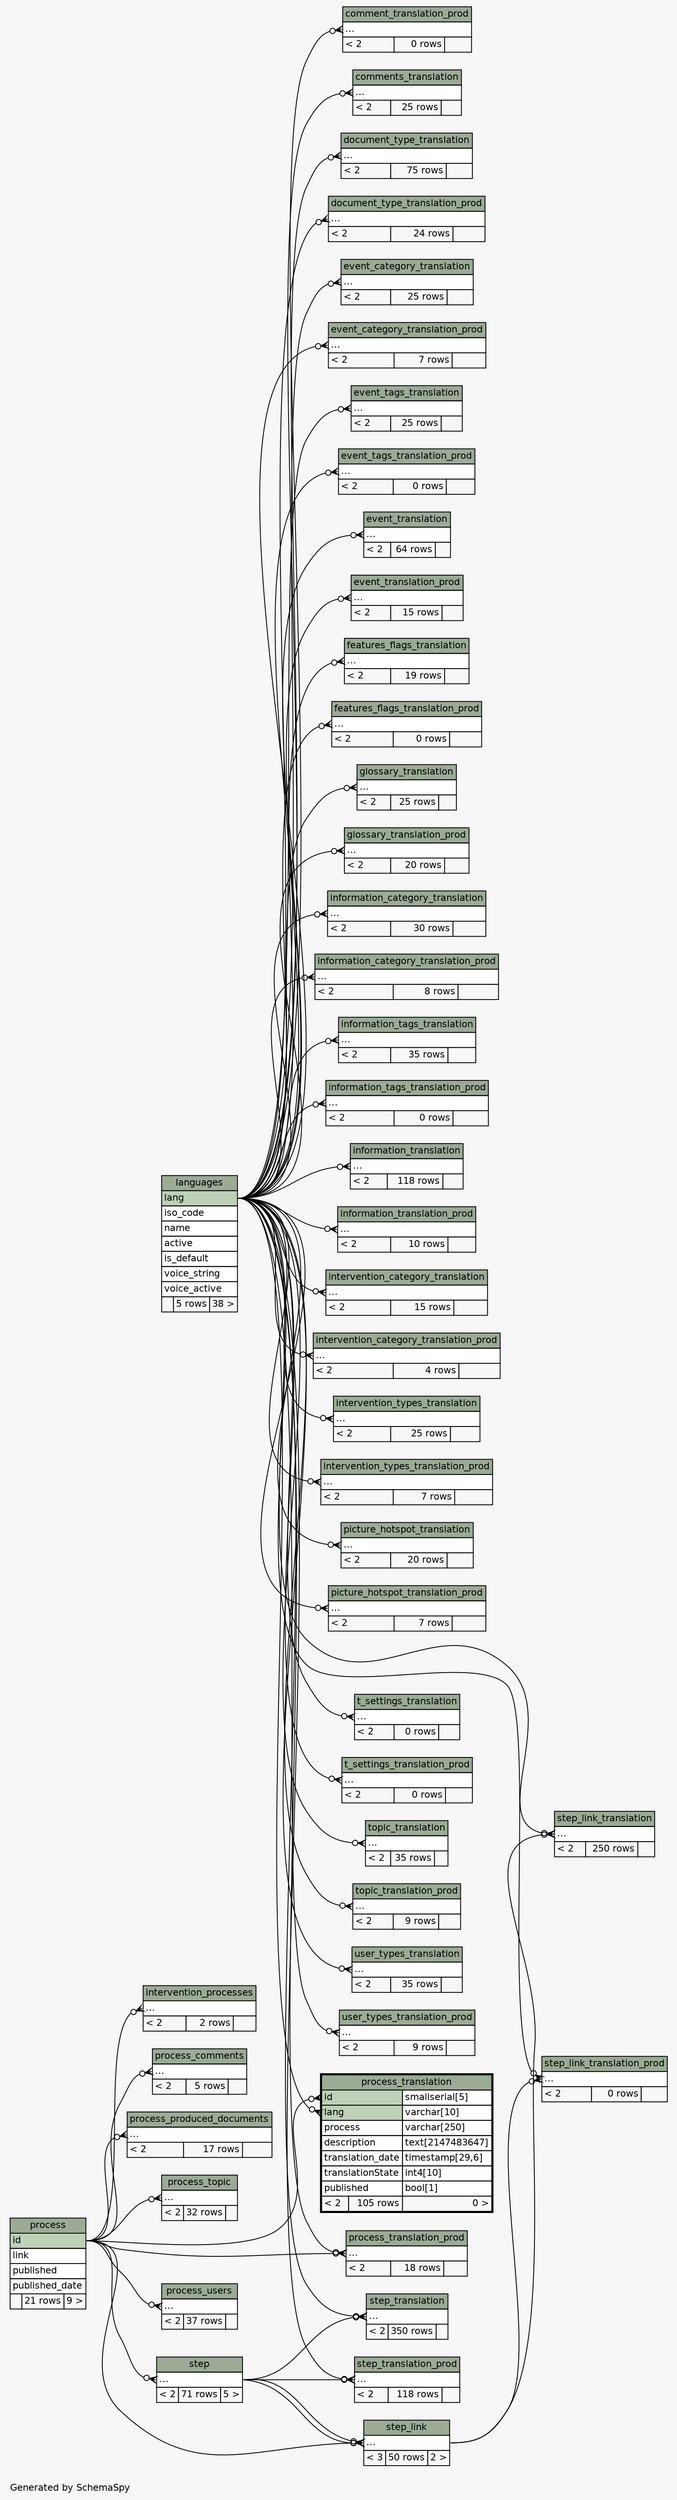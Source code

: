 // dot 2.30.1 on Linux 3.10.0-1127.19.1.el7.x86_64
// SchemaSpy rev 590
digraph "twoDegreesRelationshipsDiagram" {
  graph [
    rankdir="RL"
    bgcolor="#f7f7f7"
    label="\nGenerated by SchemaSpy"
    labeljust="l"
    nodesep="0.18"
    ranksep="0.46"
    fontname="Helvetica"
    fontsize="11"
  ];
  node [
    fontname="Helvetica"
    fontsize="11"
    shape="plaintext"
  ];
  edge [
    arrowsize="0.8"
  ];
  "comment_translation_prod":"elipses":w -> "languages":"lang":e [arrowhead=none dir=back arrowtail=crowodot];
  "comments_translation":"elipses":w -> "languages":"lang":e [arrowhead=none dir=back arrowtail=crowodot];
  "document_type_translation":"elipses":w -> "languages":"lang":e [arrowhead=none dir=back arrowtail=crowodot];
  "document_type_translation_prod":"elipses":w -> "languages":"lang":e [arrowhead=none dir=back arrowtail=crowodot];
  "event_category_translation":"elipses":w -> "languages":"lang":e [arrowhead=none dir=back arrowtail=crowodot];
  "event_category_translation_prod":"elipses":w -> "languages":"lang":e [arrowhead=none dir=back arrowtail=crowodot];
  "event_tags_translation":"elipses":w -> "languages":"lang":e [arrowhead=none dir=back arrowtail=crowodot];
  "event_tags_translation_prod":"elipses":w -> "languages":"lang":e [arrowhead=none dir=back arrowtail=crowodot];
  "event_translation":"elipses":w -> "languages":"lang":e [arrowhead=none dir=back arrowtail=crowodot];
  "event_translation_prod":"elipses":w -> "languages":"lang":e [arrowhead=none dir=back arrowtail=crowodot];
  "features_flags_translation":"elipses":w -> "languages":"lang":e [arrowhead=none dir=back arrowtail=crowodot];
  "features_flags_translation_prod":"elipses":w -> "languages":"lang":e [arrowhead=none dir=back arrowtail=crowodot];
  "glossary_translation":"elipses":w -> "languages":"lang":e [arrowhead=none dir=back arrowtail=crowodot];
  "glossary_translation_prod":"elipses":w -> "languages":"lang":e [arrowhead=none dir=back arrowtail=crowodot];
  "information_category_translation":"elipses":w -> "languages":"lang":e [arrowhead=none dir=back arrowtail=crowodot];
  "information_category_translation_prod":"elipses":w -> "languages":"lang":e [arrowhead=none dir=back arrowtail=crowodot];
  "information_tags_translation":"elipses":w -> "languages":"lang":e [arrowhead=none dir=back arrowtail=crowodot];
  "information_tags_translation_prod":"elipses":w -> "languages":"lang":e [arrowhead=none dir=back arrowtail=crowodot];
  "information_translation":"elipses":w -> "languages":"lang":e [arrowhead=none dir=back arrowtail=crowodot];
  "information_translation_prod":"elipses":w -> "languages":"lang":e [arrowhead=none dir=back arrowtail=crowodot];
  "intervention_category_translation":"elipses":w -> "languages":"lang":e [arrowhead=none dir=back arrowtail=crowodot];
  "intervention_category_translation_prod":"elipses":w -> "languages":"lang":e [arrowhead=none dir=back arrowtail=crowodot];
  "intervention_processes":"elipses":w -> "process":"id":e [arrowhead=none dir=back arrowtail=crowodot];
  "intervention_types_translation":"elipses":w -> "languages":"lang":e [arrowhead=none dir=back arrowtail=crowodot];
  "intervention_types_translation_prod":"elipses":w -> "languages":"lang":e [arrowhead=none dir=back arrowtail=crowodot];
  "picture_hotspot_translation":"elipses":w -> "languages":"lang":e [arrowhead=none dir=back arrowtail=crowodot];
  "picture_hotspot_translation_prod":"elipses":w -> "languages":"lang":e [arrowhead=none dir=back arrowtail=crowodot];
  "process_comments":"elipses":w -> "process":"id":e [arrowhead=none dir=back arrowtail=crowodot];
  "process_produced_documents":"elipses":w -> "process":"id":e [arrowhead=none dir=back arrowtail=crowodot];
  "process_topic":"elipses":w -> "process":"id":e [arrowhead=none dir=back arrowtail=crowodot];
  "process_translation":"id":w -> "process":"id":e [arrowhead=none dir=back arrowtail=crowodot];
  "process_translation":"lang":w -> "languages":"lang":e [arrowhead=none dir=back arrowtail=crowodot];
  "process_translation_prod":"elipses":w -> "process":"id":e [arrowhead=none dir=back arrowtail=crowodot];
  "process_translation_prod":"elipses":w -> "languages":"lang":e [arrowhead=none dir=back arrowtail=crowodot];
  "process_users":"elipses":w -> "process":"id":e [arrowhead=none dir=back arrowtail=crowodot];
  "step":"elipses":w -> "process":"id":e [arrowhead=none dir=back arrowtail=crowodot];
  "step_link":"elipses":w -> "step":"elipses":e [arrowhead=none dir=back arrowtail=crowodot];
  "step_link":"elipses":w -> "process":"id":e [arrowhead=none dir=back arrowtail=crowodot];
  "step_link":"elipses":w -> "step":"elipses":e [arrowhead=none dir=back arrowtail=crowodot];
  "step_link_translation":"elipses":w -> "step_link":"elipses":e [arrowhead=none dir=back arrowtail=crowodot];
  "step_link_translation":"elipses":w -> "languages":"lang":e [arrowhead=none dir=back arrowtail=crowodot];
  "step_link_translation_prod":"elipses":w -> "step_link":"elipses":e [arrowhead=none dir=back arrowtail=crowodot];
  "step_link_translation_prod":"elipses":w -> "languages":"lang":e [arrowhead=none dir=back arrowtail=crowodot];
  "step_translation":"elipses":w -> "step":"elipses":e [arrowhead=none dir=back arrowtail=crowodot];
  "step_translation":"elipses":w -> "languages":"lang":e [arrowhead=none dir=back arrowtail=crowodot];
  "step_translation_prod":"elipses":w -> "step":"elipses":e [arrowhead=none dir=back arrowtail=crowodot];
  "step_translation_prod":"elipses":w -> "languages":"lang":e [arrowhead=none dir=back arrowtail=crowodot];
  "t_settings_translation":"elipses":w -> "languages":"lang":e [arrowhead=none dir=back arrowtail=crowodot];
  "t_settings_translation_prod":"elipses":w -> "languages":"lang":e [arrowhead=none dir=back arrowtail=crowodot];
  "topic_translation":"elipses":w -> "languages":"lang":e [arrowhead=none dir=back arrowtail=crowodot];
  "topic_translation_prod":"elipses":w -> "languages":"lang":e [arrowhead=none dir=back arrowtail=crowodot];
  "user_types_translation":"elipses":w -> "languages":"lang":e [arrowhead=none dir=back arrowtail=crowodot];
  "user_types_translation_prod":"elipses":w -> "languages":"lang":e [arrowhead=none dir=back arrowtail=crowodot];
  "comment_translation_prod" [
    label=<
    <TABLE BORDER="0" CELLBORDER="1" CELLSPACING="0" BGCOLOR="#ffffff">
      <TR><TD COLSPAN="3" BGCOLOR="#9bab96" ALIGN="CENTER">comment_translation_prod</TD></TR>
      <TR><TD PORT="elipses" COLSPAN="3" ALIGN="LEFT">...</TD></TR>
      <TR><TD ALIGN="LEFT" BGCOLOR="#f7f7f7">&lt; 2</TD><TD ALIGN="RIGHT" BGCOLOR="#f7f7f7">0 rows</TD><TD ALIGN="RIGHT" BGCOLOR="#f7f7f7">  </TD></TR>
    </TABLE>>
    URL="comment_translation_prod.html"
    tooltip="comment_translation_prod"
  ];
  "comments_translation" [
    label=<
    <TABLE BORDER="0" CELLBORDER="1" CELLSPACING="0" BGCOLOR="#ffffff">
      <TR><TD COLSPAN="3" BGCOLOR="#9bab96" ALIGN="CENTER">comments_translation</TD></TR>
      <TR><TD PORT="elipses" COLSPAN="3" ALIGN="LEFT">...</TD></TR>
      <TR><TD ALIGN="LEFT" BGCOLOR="#f7f7f7">&lt; 2</TD><TD ALIGN="RIGHT" BGCOLOR="#f7f7f7">25 rows</TD><TD ALIGN="RIGHT" BGCOLOR="#f7f7f7">  </TD></TR>
    </TABLE>>
    URL="comments_translation.html"
    tooltip="comments_translation"
  ];
  "document_type_translation" [
    label=<
    <TABLE BORDER="0" CELLBORDER="1" CELLSPACING="0" BGCOLOR="#ffffff">
      <TR><TD COLSPAN="3" BGCOLOR="#9bab96" ALIGN="CENTER">document_type_translation</TD></TR>
      <TR><TD PORT="elipses" COLSPAN="3" ALIGN="LEFT">...</TD></TR>
      <TR><TD ALIGN="LEFT" BGCOLOR="#f7f7f7">&lt; 2</TD><TD ALIGN="RIGHT" BGCOLOR="#f7f7f7">75 rows</TD><TD ALIGN="RIGHT" BGCOLOR="#f7f7f7">  </TD></TR>
    </TABLE>>
    URL="document_type_translation.html"
    tooltip="document_type_translation"
  ];
  "document_type_translation_prod" [
    label=<
    <TABLE BORDER="0" CELLBORDER="1" CELLSPACING="0" BGCOLOR="#ffffff">
      <TR><TD COLSPAN="3" BGCOLOR="#9bab96" ALIGN="CENTER">document_type_translation_prod</TD></TR>
      <TR><TD PORT="elipses" COLSPAN="3" ALIGN="LEFT">...</TD></TR>
      <TR><TD ALIGN="LEFT" BGCOLOR="#f7f7f7">&lt; 2</TD><TD ALIGN="RIGHT" BGCOLOR="#f7f7f7">24 rows</TD><TD ALIGN="RIGHT" BGCOLOR="#f7f7f7">  </TD></TR>
    </TABLE>>
    URL="document_type_translation_prod.html"
    tooltip="document_type_translation_prod"
  ];
  "event_category_translation" [
    label=<
    <TABLE BORDER="0" CELLBORDER="1" CELLSPACING="0" BGCOLOR="#ffffff">
      <TR><TD COLSPAN="3" BGCOLOR="#9bab96" ALIGN="CENTER">event_category_translation</TD></TR>
      <TR><TD PORT="elipses" COLSPAN="3" ALIGN="LEFT">...</TD></TR>
      <TR><TD ALIGN="LEFT" BGCOLOR="#f7f7f7">&lt; 2</TD><TD ALIGN="RIGHT" BGCOLOR="#f7f7f7">25 rows</TD><TD ALIGN="RIGHT" BGCOLOR="#f7f7f7">  </TD></TR>
    </TABLE>>
    URL="event_category_translation.html"
    tooltip="event_category_translation"
  ];
  "event_category_translation_prod" [
    label=<
    <TABLE BORDER="0" CELLBORDER="1" CELLSPACING="0" BGCOLOR="#ffffff">
      <TR><TD COLSPAN="3" BGCOLOR="#9bab96" ALIGN="CENTER">event_category_translation_prod</TD></TR>
      <TR><TD PORT="elipses" COLSPAN="3" ALIGN="LEFT">...</TD></TR>
      <TR><TD ALIGN="LEFT" BGCOLOR="#f7f7f7">&lt; 2</TD><TD ALIGN="RIGHT" BGCOLOR="#f7f7f7">7 rows</TD><TD ALIGN="RIGHT" BGCOLOR="#f7f7f7">  </TD></TR>
    </TABLE>>
    URL="event_category_translation_prod.html"
    tooltip="event_category_translation_prod"
  ];
  "event_tags_translation" [
    label=<
    <TABLE BORDER="0" CELLBORDER="1" CELLSPACING="0" BGCOLOR="#ffffff">
      <TR><TD COLSPAN="3" BGCOLOR="#9bab96" ALIGN="CENTER">event_tags_translation</TD></TR>
      <TR><TD PORT="elipses" COLSPAN="3" ALIGN="LEFT">...</TD></TR>
      <TR><TD ALIGN="LEFT" BGCOLOR="#f7f7f7">&lt; 2</TD><TD ALIGN="RIGHT" BGCOLOR="#f7f7f7">25 rows</TD><TD ALIGN="RIGHT" BGCOLOR="#f7f7f7">  </TD></TR>
    </TABLE>>
    URL="event_tags_translation.html"
    tooltip="event_tags_translation"
  ];
  "event_tags_translation_prod" [
    label=<
    <TABLE BORDER="0" CELLBORDER="1" CELLSPACING="0" BGCOLOR="#ffffff">
      <TR><TD COLSPAN="3" BGCOLOR="#9bab96" ALIGN="CENTER">event_tags_translation_prod</TD></TR>
      <TR><TD PORT="elipses" COLSPAN="3" ALIGN="LEFT">...</TD></TR>
      <TR><TD ALIGN="LEFT" BGCOLOR="#f7f7f7">&lt; 2</TD><TD ALIGN="RIGHT" BGCOLOR="#f7f7f7">0 rows</TD><TD ALIGN="RIGHT" BGCOLOR="#f7f7f7">  </TD></TR>
    </TABLE>>
    URL="event_tags_translation_prod.html"
    tooltip="event_tags_translation_prod"
  ];
  "event_translation" [
    label=<
    <TABLE BORDER="0" CELLBORDER="1" CELLSPACING="0" BGCOLOR="#ffffff">
      <TR><TD COLSPAN="3" BGCOLOR="#9bab96" ALIGN="CENTER">event_translation</TD></TR>
      <TR><TD PORT="elipses" COLSPAN="3" ALIGN="LEFT">...</TD></TR>
      <TR><TD ALIGN="LEFT" BGCOLOR="#f7f7f7">&lt; 2</TD><TD ALIGN="RIGHT" BGCOLOR="#f7f7f7">64 rows</TD><TD ALIGN="RIGHT" BGCOLOR="#f7f7f7">  </TD></TR>
    </TABLE>>
    URL="event_translation.html"
    tooltip="event_translation"
  ];
  "event_translation_prod" [
    label=<
    <TABLE BORDER="0" CELLBORDER="1" CELLSPACING="0" BGCOLOR="#ffffff">
      <TR><TD COLSPAN="3" BGCOLOR="#9bab96" ALIGN="CENTER">event_translation_prod</TD></TR>
      <TR><TD PORT="elipses" COLSPAN="3" ALIGN="LEFT">...</TD></TR>
      <TR><TD ALIGN="LEFT" BGCOLOR="#f7f7f7">&lt; 2</TD><TD ALIGN="RIGHT" BGCOLOR="#f7f7f7">15 rows</TD><TD ALIGN="RIGHT" BGCOLOR="#f7f7f7">  </TD></TR>
    </TABLE>>
    URL="event_translation_prod.html"
    tooltip="event_translation_prod"
  ];
  "features_flags_translation" [
    label=<
    <TABLE BORDER="0" CELLBORDER="1" CELLSPACING="0" BGCOLOR="#ffffff">
      <TR><TD COLSPAN="3" BGCOLOR="#9bab96" ALIGN="CENTER">features_flags_translation</TD></TR>
      <TR><TD PORT="elipses" COLSPAN="3" ALIGN="LEFT">...</TD></TR>
      <TR><TD ALIGN="LEFT" BGCOLOR="#f7f7f7">&lt; 2</TD><TD ALIGN="RIGHT" BGCOLOR="#f7f7f7">19 rows</TD><TD ALIGN="RIGHT" BGCOLOR="#f7f7f7">  </TD></TR>
    </TABLE>>
    URL="features_flags_translation.html"
    tooltip="features_flags_translation"
  ];
  "features_flags_translation_prod" [
    label=<
    <TABLE BORDER="0" CELLBORDER="1" CELLSPACING="0" BGCOLOR="#ffffff">
      <TR><TD COLSPAN="3" BGCOLOR="#9bab96" ALIGN="CENTER">features_flags_translation_prod</TD></TR>
      <TR><TD PORT="elipses" COLSPAN="3" ALIGN="LEFT">...</TD></TR>
      <TR><TD ALIGN="LEFT" BGCOLOR="#f7f7f7">&lt; 2</TD><TD ALIGN="RIGHT" BGCOLOR="#f7f7f7">0 rows</TD><TD ALIGN="RIGHT" BGCOLOR="#f7f7f7">  </TD></TR>
    </TABLE>>
    URL="features_flags_translation_prod.html"
    tooltip="features_flags_translation_prod"
  ];
  "glossary_translation" [
    label=<
    <TABLE BORDER="0" CELLBORDER="1" CELLSPACING="0" BGCOLOR="#ffffff">
      <TR><TD COLSPAN="3" BGCOLOR="#9bab96" ALIGN="CENTER">glossary_translation</TD></TR>
      <TR><TD PORT="elipses" COLSPAN="3" ALIGN="LEFT">...</TD></TR>
      <TR><TD ALIGN="LEFT" BGCOLOR="#f7f7f7">&lt; 2</TD><TD ALIGN="RIGHT" BGCOLOR="#f7f7f7">25 rows</TD><TD ALIGN="RIGHT" BGCOLOR="#f7f7f7">  </TD></TR>
    </TABLE>>
    URL="glossary_translation.html"
    tooltip="glossary_translation"
  ];
  "glossary_translation_prod" [
    label=<
    <TABLE BORDER="0" CELLBORDER="1" CELLSPACING="0" BGCOLOR="#ffffff">
      <TR><TD COLSPAN="3" BGCOLOR="#9bab96" ALIGN="CENTER">glossary_translation_prod</TD></TR>
      <TR><TD PORT="elipses" COLSPAN="3" ALIGN="LEFT">...</TD></TR>
      <TR><TD ALIGN="LEFT" BGCOLOR="#f7f7f7">&lt; 2</TD><TD ALIGN="RIGHT" BGCOLOR="#f7f7f7">20 rows</TD><TD ALIGN="RIGHT" BGCOLOR="#f7f7f7">  </TD></TR>
    </TABLE>>
    URL="glossary_translation_prod.html"
    tooltip="glossary_translation_prod"
  ];
  "information_category_translation" [
    label=<
    <TABLE BORDER="0" CELLBORDER="1" CELLSPACING="0" BGCOLOR="#ffffff">
      <TR><TD COLSPAN="3" BGCOLOR="#9bab96" ALIGN="CENTER">information_category_translation</TD></TR>
      <TR><TD PORT="elipses" COLSPAN="3" ALIGN="LEFT">...</TD></TR>
      <TR><TD ALIGN="LEFT" BGCOLOR="#f7f7f7">&lt; 2</TD><TD ALIGN="RIGHT" BGCOLOR="#f7f7f7">30 rows</TD><TD ALIGN="RIGHT" BGCOLOR="#f7f7f7">  </TD></TR>
    </TABLE>>
    URL="information_category_translation.html"
    tooltip="information_category_translation"
  ];
  "information_category_translation_prod" [
    label=<
    <TABLE BORDER="0" CELLBORDER="1" CELLSPACING="0" BGCOLOR="#ffffff">
      <TR><TD COLSPAN="3" BGCOLOR="#9bab96" ALIGN="CENTER">information_category_translation_prod</TD></TR>
      <TR><TD PORT="elipses" COLSPAN="3" ALIGN="LEFT">...</TD></TR>
      <TR><TD ALIGN="LEFT" BGCOLOR="#f7f7f7">&lt; 2</TD><TD ALIGN="RIGHT" BGCOLOR="#f7f7f7">8 rows</TD><TD ALIGN="RIGHT" BGCOLOR="#f7f7f7">  </TD></TR>
    </TABLE>>
    URL="information_category_translation_prod.html"
    tooltip="information_category_translation_prod"
  ];
  "information_tags_translation" [
    label=<
    <TABLE BORDER="0" CELLBORDER="1" CELLSPACING="0" BGCOLOR="#ffffff">
      <TR><TD COLSPAN="3" BGCOLOR="#9bab96" ALIGN="CENTER">information_tags_translation</TD></TR>
      <TR><TD PORT="elipses" COLSPAN="3" ALIGN="LEFT">...</TD></TR>
      <TR><TD ALIGN="LEFT" BGCOLOR="#f7f7f7">&lt; 2</TD><TD ALIGN="RIGHT" BGCOLOR="#f7f7f7">35 rows</TD><TD ALIGN="RIGHT" BGCOLOR="#f7f7f7">  </TD></TR>
    </TABLE>>
    URL="information_tags_translation.html"
    tooltip="information_tags_translation"
  ];
  "information_tags_translation_prod" [
    label=<
    <TABLE BORDER="0" CELLBORDER="1" CELLSPACING="0" BGCOLOR="#ffffff">
      <TR><TD COLSPAN="3" BGCOLOR="#9bab96" ALIGN="CENTER">information_tags_translation_prod</TD></TR>
      <TR><TD PORT="elipses" COLSPAN="3" ALIGN="LEFT">...</TD></TR>
      <TR><TD ALIGN="LEFT" BGCOLOR="#f7f7f7">&lt; 2</TD><TD ALIGN="RIGHT" BGCOLOR="#f7f7f7">0 rows</TD><TD ALIGN="RIGHT" BGCOLOR="#f7f7f7">  </TD></TR>
    </TABLE>>
    URL="information_tags_translation_prod.html"
    tooltip="information_tags_translation_prod"
  ];
  "information_translation" [
    label=<
    <TABLE BORDER="0" CELLBORDER="1" CELLSPACING="0" BGCOLOR="#ffffff">
      <TR><TD COLSPAN="3" BGCOLOR="#9bab96" ALIGN="CENTER">information_translation</TD></TR>
      <TR><TD PORT="elipses" COLSPAN="3" ALIGN="LEFT">...</TD></TR>
      <TR><TD ALIGN="LEFT" BGCOLOR="#f7f7f7">&lt; 2</TD><TD ALIGN="RIGHT" BGCOLOR="#f7f7f7">118 rows</TD><TD ALIGN="RIGHT" BGCOLOR="#f7f7f7">  </TD></TR>
    </TABLE>>
    URL="information_translation.html"
    tooltip="information_translation"
  ];
  "information_translation_prod" [
    label=<
    <TABLE BORDER="0" CELLBORDER="1" CELLSPACING="0" BGCOLOR="#ffffff">
      <TR><TD COLSPAN="3" BGCOLOR="#9bab96" ALIGN="CENTER">information_translation_prod</TD></TR>
      <TR><TD PORT="elipses" COLSPAN="3" ALIGN="LEFT">...</TD></TR>
      <TR><TD ALIGN="LEFT" BGCOLOR="#f7f7f7">&lt; 2</TD><TD ALIGN="RIGHT" BGCOLOR="#f7f7f7">10 rows</TD><TD ALIGN="RIGHT" BGCOLOR="#f7f7f7">  </TD></TR>
    </TABLE>>
    URL="information_translation_prod.html"
    tooltip="information_translation_prod"
  ];
  "intervention_category_translation" [
    label=<
    <TABLE BORDER="0" CELLBORDER="1" CELLSPACING="0" BGCOLOR="#ffffff">
      <TR><TD COLSPAN="3" BGCOLOR="#9bab96" ALIGN="CENTER">intervention_category_translation</TD></TR>
      <TR><TD PORT="elipses" COLSPAN="3" ALIGN="LEFT">...</TD></TR>
      <TR><TD ALIGN="LEFT" BGCOLOR="#f7f7f7">&lt; 2</TD><TD ALIGN="RIGHT" BGCOLOR="#f7f7f7">15 rows</TD><TD ALIGN="RIGHT" BGCOLOR="#f7f7f7">  </TD></TR>
    </TABLE>>
    URL="intervention_category_translation.html"
    tooltip="intervention_category_translation"
  ];
  "intervention_category_translation_prod" [
    label=<
    <TABLE BORDER="0" CELLBORDER="1" CELLSPACING="0" BGCOLOR="#ffffff">
      <TR><TD COLSPAN="3" BGCOLOR="#9bab96" ALIGN="CENTER">intervention_category_translation_prod</TD></TR>
      <TR><TD PORT="elipses" COLSPAN="3" ALIGN="LEFT">...</TD></TR>
      <TR><TD ALIGN="LEFT" BGCOLOR="#f7f7f7">&lt; 2</TD><TD ALIGN="RIGHT" BGCOLOR="#f7f7f7">4 rows</TD><TD ALIGN="RIGHT" BGCOLOR="#f7f7f7">  </TD></TR>
    </TABLE>>
    URL="intervention_category_translation_prod.html"
    tooltip="intervention_category_translation_prod"
  ];
  "intervention_processes" [
    label=<
    <TABLE BORDER="0" CELLBORDER="1" CELLSPACING="0" BGCOLOR="#ffffff">
      <TR><TD COLSPAN="3" BGCOLOR="#9bab96" ALIGN="CENTER">intervention_processes</TD></TR>
      <TR><TD PORT="elipses" COLSPAN="3" ALIGN="LEFT">...</TD></TR>
      <TR><TD ALIGN="LEFT" BGCOLOR="#f7f7f7">&lt; 2</TD><TD ALIGN="RIGHT" BGCOLOR="#f7f7f7">2 rows</TD><TD ALIGN="RIGHT" BGCOLOR="#f7f7f7">  </TD></TR>
    </TABLE>>
    URL="intervention_processes.html"
    tooltip="intervention_processes"
  ];
  "intervention_types_translation" [
    label=<
    <TABLE BORDER="0" CELLBORDER="1" CELLSPACING="0" BGCOLOR="#ffffff">
      <TR><TD COLSPAN="3" BGCOLOR="#9bab96" ALIGN="CENTER">intervention_types_translation</TD></TR>
      <TR><TD PORT="elipses" COLSPAN="3" ALIGN="LEFT">...</TD></TR>
      <TR><TD ALIGN="LEFT" BGCOLOR="#f7f7f7">&lt; 2</TD><TD ALIGN="RIGHT" BGCOLOR="#f7f7f7">25 rows</TD><TD ALIGN="RIGHT" BGCOLOR="#f7f7f7">  </TD></TR>
    </TABLE>>
    URL="intervention_types_translation.html"
    tooltip="intervention_types_translation"
  ];
  "intervention_types_translation_prod" [
    label=<
    <TABLE BORDER="0" CELLBORDER="1" CELLSPACING="0" BGCOLOR="#ffffff">
      <TR><TD COLSPAN="3" BGCOLOR="#9bab96" ALIGN="CENTER">intervention_types_translation_prod</TD></TR>
      <TR><TD PORT="elipses" COLSPAN="3" ALIGN="LEFT">...</TD></TR>
      <TR><TD ALIGN="LEFT" BGCOLOR="#f7f7f7">&lt; 2</TD><TD ALIGN="RIGHT" BGCOLOR="#f7f7f7">7 rows</TD><TD ALIGN="RIGHT" BGCOLOR="#f7f7f7">  </TD></TR>
    </TABLE>>
    URL="intervention_types_translation_prod.html"
    tooltip="intervention_types_translation_prod"
  ];
  "languages" [
    label=<
    <TABLE BORDER="0" CELLBORDER="1" CELLSPACING="0" BGCOLOR="#ffffff">
      <TR><TD COLSPAN="3" BGCOLOR="#9bab96" ALIGN="CENTER">languages</TD></TR>
      <TR><TD PORT="lang" COLSPAN="3" BGCOLOR="#bed1b8" ALIGN="LEFT">lang</TD></TR>
      <TR><TD PORT="iso_code" COLSPAN="3" ALIGN="LEFT">iso_code</TD></TR>
      <TR><TD PORT="name" COLSPAN="3" ALIGN="LEFT">name</TD></TR>
      <TR><TD PORT="active" COLSPAN="3" ALIGN="LEFT">active</TD></TR>
      <TR><TD PORT="is_default" COLSPAN="3" ALIGN="LEFT">is_default</TD></TR>
      <TR><TD PORT="voice_string" COLSPAN="3" ALIGN="LEFT">voice_string</TD></TR>
      <TR><TD PORT="voice_active" COLSPAN="3" ALIGN="LEFT">voice_active</TD></TR>
      <TR><TD ALIGN="LEFT" BGCOLOR="#f7f7f7">  </TD><TD ALIGN="RIGHT" BGCOLOR="#f7f7f7">5 rows</TD><TD ALIGN="RIGHT" BGCOLOR="#f7f7f7">38 &gt;</TD></TR>
    </TABLE>>
    URL="languages.html"
    tooltip="languages"
  ];
  "picture_hotspot_translation" [
    label=<
    <TABLE BORDER="0" CELLBORDER="1" CELLSPACING="0" BGCOLOR="#ffffff">
      <TR><TD COLSPAN="3" BGCOLOR="#9bab96" ALIGN="CENTER">picture_hotspot_translation</TD></TR>
      <TR><TD PORT="elipses" COLSPAN="3" ALIGN="LEFT">...</TD></TR>
      <TR><TD ALIGN="LEFT" BGCOLOR="#f7f7f7">&lt; 2</TD><TD ALIGN="RIGHT" BGCOLOR="#f7f7f7">20 rows</TD><TD ALIGN="RIGHT" BGCOLOR="#f7f7f7">  </TD></TR>
    </TABLE>>
    URL="picture_hotspot_translation.html"
    tooltip="picture_hotspot_translation"
  ];
  "picture_hotspot_translation_prod" [
    label=<
    <TABLE BORDER="0" CELLBORDER="1" CELLSPACING="0" BGCOLOR="#ffffff">
      <TR><TD COLSPAN="3" BGCOLOR="#9bab96" ALIGN="CENTER">picture_hotspot_translation_prod</TD></TR>
      <TR><TD PORT="elipses" COLSPAN="3" ALIGN="LEFT">...</TD></TR>
      <TR><TD ALIGN="LEFT" BGCOLOR="#f7f7f7">&lt; 2</TD><TD ALIGN="RIGHT" BGCOLOR="#f7f7f7">7 rows</TD><TD ALIGN="RIGHT" BGCOLOR="#f7f7f7">  </TD></TR>
    </TABLE>>
    URL="picture_hotspot_translation_prod.html"
    tooltip="picture_hotspot_translation_prod"
  ];
  "process" [
    label=<
    <TABLE BORDER="0" CELLBORDER="1" CELLSPACING="0" BGCOLOR="#ffffff">
      <TR><TD COLSPAN="3" BGCOLOR="#9bab96" ALIGN="CENTER">process</TD></TR>
      <TR><TD PORT="id" COLSPAN="3" BGCOLOR="#bed1b8" ALIGN="LEFT">id</TD></TR>
      <TR><TD PORT="link" COLSPAN="3" ALIGN="LEFT">link</TD></TR>
      <TR><TD PORT="published" COLSPAN="3" ALIGN="LEFT">published</TD></TR>
      <TR><TD PORT="published_date" COLSPAN="3" ALIGN="LEFT">published_date</TD></TR>
      <TR><TD ALIGN="LEFT" BGCOLOR="#f7f7f7">  </TD><TD ALIGN="RIGHT" BGCOLOR="#f7f7f7">21 rows</TD><TD ALIGN="RIGHT" BGCOLOR="#f7f7f7">9 &gt;</TD></TR>
    </TABLE>>
    URL="process.html"
    tooltip="process"
  ];
  "process_comments" [
    label=<
    <TABLE BORDER="0" CELLBORDER="1" CELLSPACING="0" BGCOLOR="#ffffff">
      <TR><TD COLSPAN="3" BGCOLOR="#9bab96" ALIGN="CENTER">process_comments</TD></TR>
      <TR><TD PORT="elipses" COLSPAN="3" ALIGN="LEFT">...</TD></TR>
      <TR><TD ALIGN="LEFT" BGCOLOR="#f7f7f7">&lt; 2</TD><TD ALIGN="RIGHT" BGCOLOR="#f7f7f7">5 rows</TD><TD ALIGN="RIGHT" BGCOLOR="#f7f7f7">  </TD></TR>
    </TABLE>>
    URL="process_comments.html"
    tooltip="process_comments"
  ];
  "process_produced_documents" [
    label=<
    <TABLE BORDER="0" CELLBORDER="1" CELLSPACING="0" BGCOLOR="#ffffff">
      <TR><TD COLSPAN="3" BGCOLOR="#9bab96" ALIGN="CENTER">process_produced_documents</TD></TR>
      <TR><TD PORT="elipses" COLSPAN="3" ALIGN="LEFT">...</TD></TR>
      <TR><TD ALIGN="LEFT" BGCOLOR="#f7f7f7">&lt; 2</TD><TD ALIGN="RIGHT" BGCOLOR="#f7f7f7">17 rows</TD><TD ALIGN="RIGHT" BGCOLOR="#f7f7f7">  </TD></TR>
    </TABLE>>
    URL="process_produced_documents.html"
    tooltip="process_produced_documents"
  ];
  "process_topic" [
    label=<
    <TABLE BORDER="0" CELLBORDER="1" CELLSPACING="0" BGCOLOR="#ffffff">
      <TR><TD COLSPAN="3" BGCOLOR="#9bab96" ALIGN="CENTER">process_topic</TD></TR>
      <TR><TD PORT="elipses" COLSPAN="3" ALIGN="LEFT">...</TD></TR>
      <TR><TD ALIGN="LEFT" BGCOLOR="#f7f7f7">&lt; 2</TD><TD ALIGN="RIGHT" BGCOLOR="#f7f7f7">32 rows</TD><TD ALIGN="RIGHT" BGCOLOR="#f7f7f7">  </TD></TR>
    </TABLE>>
    URL="process_topic.html"
    tooltip="process_topic"
  ];
  "process_translation" [
    label=<
    <TABLE BORDER="2" CELLBORDER="1" CELLSPACING="0" BGCOLOR="#ffffff">
      <TR><TD COLSPAN="3" BGCOLOR="#9bab96" ALIGN="CENTER">process_translation</TD></TR>
      <TR><TD PORT="id" COLSPAN="2" BGCOLOR="#bed1b8" ALIGN="LEFT">id</TD><TD PORT="id.type" ALIGN="LEFT">smallserial[5]</TD></TR>
      <TR><TD PORT="lang" COLSPAN="2" BGCOLOR="#bed1b8" ALIGN="LEFT">lang</TD><TD PORT="lang.type" ALIGN="LEFT">varchar[10]</TD></TR>
      <TR><TD PORT="process" COLSPAN="2" ALIGN="LEFT">process</TD><TD PORT="process.type" ALIGN="LEFT">varchar[250]</TD></TR>
      <TR><TD PORT="description" COLSPAN="2" ALIGN="LEFT">description</TD><TD PORT="description.type" ALIGN="LEFT">text[2147483647]</TD></TR>
      <TR><TD PORT="translation_date" COLSPAN="2" ALIGN="LEFT">translation_date</TD><TD PORT="translation_date.type" ALIGN="LEFT">timestamp[29,6]</TD></TR>
      <TR><TD PORT="translationState" COLSPAN="2" ALIGN="LEFT">translationState</TD><TD PORT="translationState.type" ALIGN="LEFT">int4[10]</TD></TR>
      <TR><TD PORT="published" COLSPAN="2" ALIGN="LEFT">published</TD><TD PORT="published.type" ALIGN="LEFT">bool[1]</TD></TR>
      <TR><TD ALIGN="LEFT" BGCOLOR="#f7f7f7">&lt; 2</TD><TD ALIGN="RIGHT" BGCOLOR="#f7f7f7">105 rows</TD><TD ALIGN="RIGHT" BGCOLOR="#f7f7f7">0 &gt;</TD></TR>
    </TABLE>>
    URL="process_translation.html"
    tooltip="process_translation"
  ];
  "process_translation_prod" [
    label=<
    <TABLE BORDER="0" CELLBORDER="1" CELLSPACING="0" BGCOLOR="#ffffff">
      <TR><TD COLSPAN="3" BGCOLOR="#9bab96" ALIGN="CENTER">process_translation_prod</TD></TR>
      <TR><TD PORT="elipses" COLSPAN="3" ALIGN="LEFT">...</TD></TR>
      <TR><TD ALIGN="LEFT" BGCOLOR="#f7f7f7">&lt; 2</TD><TD ALIGN="RIGHT" BGCOLOR="#f7f7f7">18 rows</TD><TD ALIGN="RIGHT" BGCOLOR="#f7f7f7">  </TD></TR>
    </TABLE>>
    URL="process_translation_prod.html"
    tooltip="process_translation_prod"
  ];
  "process_users" [
    label=<
    <TABLE BORDER="0" CELLBORDER="1" CELLSPACING="0" BGCOLOR="#ffffff">
      <TR><TD COLSPAN="3" BGCOLOR="#9bab96" ALIGN="CENTER">process_users</TD></TR>
      <TR><TD PORT="elipses" COLSPAN="3" ALIGN="LEFT">...</TD></TR>
      <TR><TD ALIGN="LEFT" BGCOLOR="#f7f7f7">&lt; 2</TD><TD ALIGN="RIGHT" BGCOLOR="#f7f7f7">37 rows</TD><TD ALIGN="RIGHT" BGCOLOR="#f7f7f7">  </TD></TR>
    </TABLE>>
    URL="process_users.html"
    tooltip="process_users"
  ];
  "step" [
    label=<
    <TABLE BORDER="0" CELLBORDER="1" CELLSPACING="0" BGCOLOR="#ffffff">
      <TR><TD COLSPAN="3" BGCOLOR="#9bab96" ALIGN="CENTER">step</TD></TR>
      <TR><TD PORT="elipses" COLSPAN="3" ALIGN="LEFT">...</TD></TR>
      <TR><TD ALIGN="LEFT" BGCOLOR="#f7f7f7">&lt; 2</TD><TD ALIGN="RIGHT" BGCOLOR="#f7f7f7">71 rows</TD><TD ALIGN="RIGHT" BGCOLOR="#f7f7f7">5 &gt;</TD></TR>
    </TABLE>>
    URL="step.html"
    tooltip="step"
  ];
  "step_link" [
    label=<
    <TABLE BORDER="0" CELLBORDER="1" CELLSPACING="0" BGCOLOR="#ffffff">
      <TR><TD COLSPAN="3" BGCOLOR="#9bab96" ALIGN="CENTER">step_link</TD></TR>
      <TR><TD PORT="elipses" COLSPAN="3" ALIGN="LEFT">...</TD></TR>
      <TR><TD ALIGN="LEFT" BGCOLOR="#f7f7f7">&lt; 3</TD><TD ALIGN="RIGHT" BGCOLOR="#f7f7f7">50 rows</TD><TD ALIGN="RIGHT" BGCOLOR="#f7f7f7">2 &gt;</TD></TR>
    </TABLE>>
    URL="step_link.html"
    tooltip="step_link"
  ];
  "step_link_translation" [
    label=<
    <TABLE BORDER="0" CELLBORDER="1" CELLSPACING="0" BGCOLOR="#ffffff">
      <TR><TD COLSPAN="3" BGCOLOR="#9bab96" ALIGN="CENTER">step_link_translation</TD></TR>
      <TR><TD PORT="elipses" COLSPAN="3" ALIGN="LEFT">...</TD></TR>
      <TR><TD ALIGN="LEFT" BGCOLOR="#f7f7f7">&lt; 2</TD><TD ALIGN="RIGHT" BGCOLOR="#f7f7f7">250 rows</TD><TD ALIGN="RIGHT" BGCOLOR="#f7f7f7">  </TD></TR>
    </TABLE>>
    URL="step_link_translation.html"
    tooltip="step_link_translation"
  ];
  "step_link_translation_prod" [
    label=<
    <TABLE BORDER="0" CELLBORDER="1" CELLSPACING="0" BGCOLOR="#ffffff">
      <TR><TD COLSPAN="3" BGCOLOR="#9bab96" ALIGN="CENTER">step_link_translation_prod</TD></TR>
      <TR><TD PORT="elipses" COLSPAN="3" ALIGN="LEFT">...</TD></TR>
      <TR><TD ALIGN="LEFT" BGCOLOR="#f7f7f7">&lt; 2</TD><TD ALIGN="RIGHT" BGCOLOR="#f7f7f7">0 rows</TD><TD ALIGN="RIGHT" BGCOLOR="#f7f7f7">  </TD></TR>
    </TABLE>>
    URL="step_link_translation_prod.html"
    tooltip="step_link_translation_prod"
  ];
  "step_translation" [
    label=<
    <TABLE BORDER="0" CELLBORDER="1" CELLSPACING="0" BGCOLOR="#ffffff">
      <TR><TD COLSPAN="3" BGCOLOR="#9bab96" ALIGN="CENTER">step_translation</TD></TR>
      <TR><TD PORT="elipses" COLSPAN="3" ALIGN="LEFT">...</TD></TR>
      <TR><TD ALIGN="LEFT" BGCOLOR="#f7f7f7">&lt; 2</TD><TD ALIGN="RIGHT" BGCOLOR="#f7f7f7">350 rows</TD><TD ALIGN="RIGHT" BGCOLOR="#f7f7f7">  </TD></TR>
    </TABLE>>
    URL="step_translation.html"
    tooltip="step_translation"
  ];
  "step_translation_prod" [
    label=<
    <TABLE BORDER="0" CELLBORDER="1" CELLSPACING="0" BGCOLOR="#ffffff">
      <TR><TD COLSPAN="3" BGCOLOR="#9bab96" ALIGN="CENTER">step_translation_prod</TD></TR>
      <TR><TD PORT="elipses" COLSPAN="3" ALIGN="LEFT">...</TD></TR>
      <TR><TD ALIGN="LEFT" BGCOLOR="#f7f7f7">&lt; 2</TD><TD ALIGN="RIGHT" BGCOLOR="#f7f7f7">118 rows</TD><TD ALIGN="RIGHT" BGCOLOR="#f7f7f7">  </TD></TR>
    </TABLE>>
    URL="step_translation_prod.html"
    tooltip="step_translation_prod"
  ];
  "t_settings_translation" [
    label=<
    <TABLE BORDER="0" CELLBORDER="1" CELLSPACING="0" BGCOLOR="#ffffff">
      <TR><TD COLSPAN="3" BGCOLOR="#9bab96" ALIGN="CENTER">t_settings_translation</TD></TR>
      <TR><TD PORT="elipses" COLSPAN="3" ALIGN="LEFT">...</TD></TR>
      <TR><TD ALIGN="LEFT" BGCOLOR="#f7f7f7">&lt; 2</TD><TD ALIGN="RIGHT" BGCOLOR="#f7f7f7">0 rows</TD><TD ALIGN="RIGHT" BGCOLOR="#f7f7f7">  </TD></TR>
    </TABLE>>
    URL="t_settings_translation.html"
    tooltip="t_settings_translation"
  ];
  "t_settings_translation_prod" [
    label=<
    <TABLE BORDER="0" CELLBORDER="1" CELLSPACING="0" BGCOLOR="#ffffff">
      <TR><TD COLSPAN="3" BGCOLOR="#9bab96" ALIGN="CENTER">t_settings_translation_prod</TD></TR>
      <TR><TD PORT="elipses" COLSPAN="3" ALIGN="LEFT">...</TD></TR>
      <TR><TD ALIGN="LEFT" BGCOLOR="#f7f7f7">&lt; 2</TD><TD ALIGN="RIGHT" BGCOLOR="#f7f7f7">0 rows</TD><TD ALIGN="RIGHT" BGCOLOR="#f7f7f7">  </TD></TR>
    </TABLE>>
    URL="t_settings_translation_prod.html"
    tooltip="t_settings_translation_prod"
  ];
  "topic_translation" [
    label=<
    <TABLE BORDER="0" CELLBORDER="1" CELLSPACING="0" BGCOLOR="#ffffff">
      <TR><TD COLSPAN="3" BGCOLOR="#9bab96" ALIGN="CENTER">topic_translation</TD></TR>
      <TR><TD PORT="elipses" COLSPAN="3" ALIGN="LEFT">...</TD></TR>
      <TR><TD ALIGN="LEFT" BGCOLOR="#f7f7f7">&lt; 2</TD><TD ALIGN="RIGHT" BGCOLOR="#f7f7f7">35 rows</TD><TD ALIGN="RIGHT" BGCOLOR="#f7f7f7">  </TD></TR>
    </TABLE>>
    URL="topic_translation.html"
    tooltip="topic_translation"
  ];
  "topic_translation_prod" [
    label=<
    <TABLE BORDER="0" CELLBORDER="1" CELLSPACING="0" BGCOLOR="#ffffff">
      <TR><TD COLSPAN="3" BGCOLOR="#9bab96" ALIGN="CENTER">topic_translation_prod</TD></TR>
      <TR><TD PORT="elipses" COLSPAN="3" ALIGN="LEFT">...</TD></TR>
      <TR><TD ALIGN="LEFT" BGCOLOR="#f7f7f7">&lt; 2</TD><TD ALIGN="RIGHT" BGCOLOR="#f7f7f7">9 rows</TD><TD ALIGN="RIGHT" BGCOLOR="#f7f7f7">  </TD></TR>
    </TABLE>>
    URL="topic_translation_prod.html"
    tooltip="topic_translation_prod"
  ];
  "user_types_translation" [
    label=<
    <TABLE BORDER="0" CELLBORDER="1" CELLSPACING="0" BGCOLOR="#ffffff">
      <TR><TD COLSPAN="3" BGCOLOR="#9bab96" ALIGN="CENTER">user_types_translation</TD></TR>
      <TR><TD PORT="elipses" COLSPAN="3" ALIGN="LEFT">...</TD></TR>
      <TR><TD ALIGN="LEFT" BGCOLOR="#f7f7f7">&lt; 2</TD><TD ALIGN="RIGHT" BGCOLOR="#f7f7f7">35 rows</TD><TD ALIGN="RIGHT" BGCOLOR="#f7f7f7">  </TD></TR>
    </TABLE>>
    URL="user_types_translation.html"
    tooltip="user_types_translation"
  ];
  "user_types_translation_prod" [
    label=<
    <TABLE BORDER="0" CELLBORDER="1" CELLSPACING="0" BGCOLOR="#ffffff">
      <TR><TD COLSPAN="3" BGCOLOR="#9bab96" ALIGN="CENTER">user_types_translation_prod</TD></TR>
      <TR><TD PORT="elipses" COLSPAN="3" ALIGN="LEFT">...</TD></TR>
      <TR><TD ALIGN="LEFT" BGCOLOR="#f7f7f7">&lt; 2</TD><TD ALIGN="RIGHT" BGCOLOR="#f7f7f7">9 rows</TD><TD ALIGN="RIGHT" BGCOLOR="#f7f7f7">  </TD></TR>
    </TABLE>>
    URL="user_types_translation_prod.html"
    tooltip="user_types_translation_prod"
  ];
}
